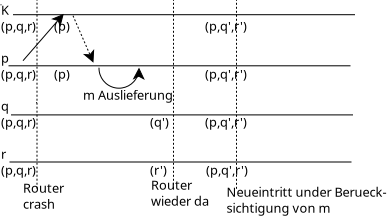 <?xml version="1.0" encoding="UTF-8"?>
<dia:diagram xmlns:dia="http://www.lysator.liu.se/~alla/dia/">
  <dia:layer name="Background" visible="true">
    <dia:object type="Standard - Line" version="0" id="O0">
      <dia:attribute name="obj_pos">
        <dia:point val="2.9,2"/>
      </dia:attribute>
      <dia:attribute name="obj_bb">
        <dia:rectangle val="2.9,2;20,2"/>
      </dia:attribute>
      <dia:attribute name="conn_endpoints">
        <dia:point val="2.9,2"/>
        <dia:point val="20,2"/>
      </dia:attribute>
      <dia:attribute name="numcp">
        <dia:int val="1"/>
      </dia:attribute>
      <dia:attribute name="line_width">
        <dia:real val="0"/>
      </dia:attribute>
    </dia:object>
    <dia:object type="Standard - Line" version="0" id="O1">
      <dia:attribute name="obj_pos">
        <dia:point val="2.675,4.555"/>
      </dia:attribute>
      <dia:attribute name="obj_bb">
        <dia:rectangle val="2.675,4.555;19.775,4.555"/>
      </dia:attribute>
      <dia:attribute name="conn_endpoints">
        <dia:point val="2.675,4.555"/>
        <dia:point val="19.775,4.555"/>
      </dia:attribute>
      <dia:attribute name="numcp">
        <dia:int val="1"/>
      </dia:attribute>
      <dia:attribute name="line_width">
        <dia:real val="0"/>
      </dia:attribute>
    </dia:object>
    <dia:object type="Standard - Line" version="0" id="O2">
      <dia:attribute name="obj_pos">
        <dia:point val="2.8,7.01"/>
      </dia:attribute>
      <dia:attribute name="obj_bb">
        <dia:rectangle val="2.8,7.01;19.9,7.01"/>
      </dia:attribute>
      <dia:attribute name="conn_endpoints">
        <dia:point val="2.8,7.01"/>
        <dia:point val="19.9,7.01"/>
      </dia:attribute>
      <dia:attribute name="numcp">
        <dia:int val="1"/>
      </dia:attribute>
      <dia:attribute name="line_width">
        <dia:real val="0"/>
      </dia:attribute>
    </dia:object>
    <dia:object type="Standard - Line" version="0" id="O3">
      <dia:attribute name="obj_pos">
        <dia:point val="2.725,9.365"/>
      </dia:attribute>
      <dia:attribute name="obj_bb">
        <dia:rectangle val="2.725,9.365;19.825,9.365"/>
      </dia:attribute>
      <dia:attribute name="conn_endpoints">
        <dia:point val="2.725,9.365"/>
        <dia:point val="19.825,9.365"/>
      </dia:attribute>
      <dia:attribute name="numcp">
        <dia:int val="1"/>
      </dia:attribute>
      <dia:attribute name="line_width">
        <dia:real val="0"/>
      </dia:attribute>
    </dia:object>
    <dia:object type="Standard - Text" version="1" id="O4">
      <dia:attribute name="obj_pos">
        <dia:point val="2.3,2"/>
      </dia:attribute>
      <dia:attribute name="obj_bb">
        <dia:rectangle val="2.3,1.494;16.538,12.189"/>
      </dia:attribute>
      <dia:attribute name="text">
        <dia:composite type="text">
          <dia:attribute name="string">
            <dia:string>#K
(p,q,r)      (p)                                             (p,q',r')

p
(p,q,r)      (p)                                             (p,q',r')

q
(p,q,r)                                      (q')            (p,q',r')

r
(p,q,r)                                      (r')             (p,q',r')

#</dia:string>
          </dia:attribute>
          <dia:attribute name="font">
            <dia:font family="sans" style="0" name="Helvetica"/>
          </dia:attribute>
          <dia:attribute name="height">
            <dia:real val="0.8"/>
          </dia:attribute>
          <dia:attribute name="pos">
            <dia:point val="2.3,2"/>
          </dia:attribute>
          <dia:attribute name="color">
            <dia:color val="#000000"/>
          </dia:attribute>
          <dia:attribute name="alignment">
            <dia:enum val="0"/>
          </dia:attribute>
        </dia:composite>
      </dia:attribute>
      <dia:attribute name="valign">
        <dia:enum val="3"/>
      </dia:attribute>
    </dia:object>
    <dia:object type="Standard - Line" version="0" id="O5">
      <dia:attribute name="obj_pos">
        <dia:point val="3.4,4.3"/>
      </dia:attribute>
      <dia:attribute name="obj_bb">
        <dia:rectangle val="3.4,1.672;5.777,4.3"/>
      </dia:attribute>
      <dia:attribute name="conn_endpoints">
        <dia:point val="3.4,4.3"/>
        <dia:point val="5.4,2"/>
      </dia:attribute>
      <dia:attribute name="numcp">
        <dia:int val="1"/>
      </dia:attribute>
      <dia:attribute name="line_width">
        <dia:real val="0"/>
      </dia:attribute>
      <dia:attribute name="end_arrow">
        <dia:enum val="22"/>
      </dia:attribute>
      <dia:attribute name="end_arrow_length">
        <dia:real val="0.5"/>
      </dia:attribute>
      <dia:attribute name="end_arrow_width">
        <dia:real val="0.5"/>
      </dia:attribute>
    </dia:object>
    <dia:object type="Standard - Line" version="0" id="O6">
      <dia:attribute name="obj_pos">
        <dia:point val="4.1,0.8"/>
      </dia:attribute>
      <dia:attribute name="obj_bb">
        <dia:rectangle val="4.1,0.8;4.1,10.75"/>
      </dia:attribute>
      <dia:attribute name="conn_endpoints">
        <dia:point val="4.1,0.8"/>
        <dia:point val="4.1,10.75"/>
      </dia:attribute>
      <dia:attribute name="numcp">
        <dia:int val="1"/>
      </dia:attribute>
      <dia:attribute name="line_width">
        <dia:real val="0"/>
      </dia:attribute>
      <dia:attribute name="line_style">
        <dia:enum val="4"/>
      </dia:attribute>
    </dia:object>
    <dia:object type="Standard - Text" version="1" id="O7">
      <dia:attribute name="obj_pos">
        <dia:point val="3.4,10.9"/>
      </dia:attribute>
      <dia:attribute name="obj_bb">
        <dia:rectangle val="3.4,10.34;5.35,12.132"/>
      </dia:attribute>
      <dia:attribute name="text">
        <dia:composite type="text">
          <dia:attribute name="string">
            <dia:string>#Router
crash#</dia:string>
          </dia:attribute>
          <dia:attribute name="font">
            <dia:font family="sans" style="0" name="Helvetica"/>
          </dia:attribute>
          <dia:attribute name="height">
            <dia:real val="0.8"/>
          </dia:attribute>
          <dia:attribute name="pos">
            <dia:point val="3.4,10.9"/>
          </dia:attribute>
          <dia:attribute name="color">
            <dia:color val="#000000"/>
          </dia:attribute>
          <dia:attribute name="alignment">
            <dia:enum val="0"/>
          </dia:attribute>
        </dia:composite>
      </dia:attribute>
      <dia:attribute name="valign">
        <dia:enum val="3"/>
      </dia:attribute>
    </dia:object>
    <dia:object type="Standard - Text" version="1" id="O8">
      <dia:attribute name="obj_pos">
        <dia:point val="1.8,2.75"/>
      </dia:attribute>
      <dia:attribute name="obj_bb">
        <dia:rectangle val="1.78,2.33;1.8,3.59"/>
      </dia:attribute>
      <dia:attribute name="text">
        <dia:composite type="text">
          <dia:attribute name="string">
            <dia:string>##</dia:string>
          </dia:attribute>
          <dia:attribute name="font">
            <dia:font family="sans" style="0" name="Helvetica"/>
          </dia:attribute>
          <dia:attribute name="height">
            <dia:real val="0.8"/>
          </dia:attribute>
          <dia:attribute name="pos">
            <dia:point val="1.8,2.75"/>
          </dia:attribute>
          <dia:attribute name="color">
            <dia:color val="#000000"/>
          </dia:attribute>
          <dia:attribute name="alignment">
            <dia:enum val="0"/>
          </dia:attribute>
        </dia:composite>
      </dia:attribute>
      <dia:attribute name="valign">
        <dia:enum val="3"/>
      </dia:attribute>
    </dia:object>
    <dia:object type="Standard - Arc" version="0" id="O9">
      <dia:attribute name="obj_pos">
        <dia:point val="7.2,4.65"/>
      </dia:attribute>
      <dia:attribute name="obj_bb">
        <dia:rectangle val="7.2,4.2;9.213,5.675"/>
      </dia:attribute>
      <dia:attribute name="conn_endpoints">
        <dia:point val="7.2,4.65"/>
        <dia:point val="9.2,4.7"/>
      </dia:attribute>
      <dia:attribute name="curve_distance">
        <dia:real val="1"/>
      </dia:attribute>
      <dia:attribute name="line_width">
        <dia:real val="0"/>
      </dia:attribute>
      <dia:attribute name="end_arrow">
        <dia:enum val="22"/>
      </dia:attribute>
      <dia:attribute name="end_arrow_length">
        <dia:real val="0.5"/>
      </dia:attribute>
      <dia:attribute name="end_arrow_width">
        <dia:real val="0.5"/>
      </dia:attribute>
    </dia:object>
    <dia:object type="Standard - Line" version="0" id="O10">
      <dia:attribute name="obj_pos">
        <dia:point val="5.9,2.05"/>
      </dia:attribute>
      <dia:attribute name="obj_bb">
        <dia:rectangle val="5.9,2.05;7.359,4.549"/>
      </dia:attribute>
      <dia:attribute name="conn_endpoints">
        <dia:point val="5.9,2.05"/>
        <dia:point val="6.9,4.35"/>
      </dia:attribute>
      <dia:attribute name="numcp">
        <dia:int val="1"/>
      </dia:attribute>
      <dia:attribute name="line_width">
        <dia:real val="0"/>
      </dia:attribute>
      <dia:attribute name="line_style">
        <dia:enum val="4"/>
      </dia:attribute>
      <dia:attribute name="end_arrow">
        <dia:enum val="22"/>
      </dia:attribute>
      <dia:attribute name="end_arrow_length">
        <dia:real val="0.5"/>
      </dia:attribute>
      <dia:attribute name="end_arrow_width">
        <dia:real val="0.5"/>
      </dia:attribute>
    </dia:object>
    <dia:object type="Standard - Text" version="1" id="O11">
      <dia:attribute name="obj_pos">
        <dia:point val="6.4,6.25"/>
      </dia:attribute>
      <dia:attribute name="obj_bb">
        <dia:rectangle val="6.4,5.69;10.835,6.682"/>
      </dia:attribute>
      <dia:attribute name="text">
        <dia:composite type="text">
          <dia:attribute name="string">
            <dia:string>#m Auslieferung#</dia:string>
          </dia:attribute>
          <dia:attribute name="font">
            <dia:font family="sans" style="0" name="Helvetica"/>
          </dia:attribute>
          <dia:attribute name="height">
            <dia:real val="0.8"/>
          </dia:attribute>
          <dia:attribute name="pos">
            <dia:point val="6.4,6.25"/>
          </dia:attribute>
          <dia:attribute name="color">
            <dia:color val="#000000"/>
          </dia:attribute>
          <dia:attribute name="alignment">
            <dia:enum val="0"/>
          </dia:attribute>
        </dia:composite>
      </dia:attribute>
      <dia:attribute name="valign">
        <dia:enum val="3"/>
      </dia:attribute>
    </dia:object>
    <dia:object type="Standard - Line" version="0" id="O12">
      <dia:attribute name="obj_pos">
        <dia:point val="4.05,6.4"/>
      </dia:attribute>
      <dia:attribute name="obj_bb">
        <dia:rectangle val="4.05,6.4;4.1,6.4"/>
      </dia:attribute>
      <dia:attribute name="conn_endpoints">
        <dia:point val="4.05,6.4"/>
        <dia:point val="4.1,6.4"/>
      </dia:attribute>
      <dia:attribute name="numcp">
        <dia:int val="1"/>
      </dia:attribute>
      <dia:attribute name="line_width">
        <dia:real val="0"/>
      </dia:attribute>
      <dia:attribute name="line_style">
        <dia:enum val="4"/>
      </dia:attribute>
    </dia:object>
    <dia:object type="Standard - Line" version="0" id="O13">
      <dia:attribute name="obj_pos">
        <dia:point val="2.275,1.505"/>
      </dia:attribute>
      <dia:attribute name="obj_bb">
        <dia:rectangle val="2.275,1.505;2.325,1.505"/>
      </dia:attribute>
      <dia:attribute name="conn_endpoints">
        <dia:point val="2.275,1.505"/>
        <dia:point val="2.325,1.505"/>
      </dia:attribute>
      <dia:attribute name="numcp">
        <dia:int val="1"/>
      </dia:attribute>
      <dia:attribute name="line_width">
        <dia:real val="0"/>
      </dia:attribute>
      <dia:attribute name="line_style">
        <dia:enum val="4"/>
      </dia:attribute>
    </dia:object>
    <dia:object type="Standard - Line" version="0" id="O14">
      <dia:attribute name="obj_pos">
        <dia:point val="10.925,0.805"/>
      </dia:attribute>
      <dia:attribute name="obj_bb">
        <dia:rectangle val="10.925,0.805;10.925,10.755"/>
      </dia:attribute>
      <dia:attribute name="conn_endpoints">
        <dia:point val="10.925,0.805"/>
        <dia:point val="10.925,10.755"/>
      </dia:attribute>
      <dia:attribute name="numcp">
        <dia:int val="1"/>
      </dia:attribute>
      <dia:attribute name="line_width">
        <dia:real val="0"/>
      </dia:attribute>
      <dia:attribute name="line_style">
        <dia:enum val="4"/>
      </dia:attribute>
    </dia:object>
    <dia:object type="Standard - Text" version="1" id="O15">
      <dia:attribute name="obj_pos">
        <dia:point val="9.8,10.75"/>
      </dia:attribute>
      <dia:attribute name="obj_bb">
        <dia:rectangle val="9.8,10.19;12.695,11.982"/>
      </dia:attribute>
      <dia:attribute name="text">
        <dia:composite type="text">
          <dia:attribute name="string">
            <dia:string>#Router
wieder da#</dia:string>
          </dia:attribute>
          <dia:attribute name="font">
            <dia:font family="sans" style="0" name="Helvetica"/>
          </dia:attribute>
          <dia:attribute name="height">
            <dia:real val="0.8"/>
          </dia:attribute>
          <dia:attribute name="pos">
            <dia:point val="9.8,10.75"/>
          </dia:attribute>
          <dia:attribute name="color">
            <dia:color val="#000000"/>
          </dia:attribute>
          <dia:attribute name="alignment">
            <dia:enum val="0"/>
          </dia:attribute>
        </dia:composite>
      </dia:attribute>
      <dia:attribute name="valign">
        <dia:enum val="3"/>
      </dia:attribute>
    </dia:object>
    <dia:object type="Standard - Line" version="0" id="O16">
      <dia:attribute name="obj_pos">
        <dia:point val="14.075,0.805"/>
      </dia:attribute>
      <dia:attribute name="obj_bb">
        <dia:rectangle val="14.075,0.805;14.075,10.755"/>
      </dia:attribute>
      <dia:attribute name="conn_endpoints">
        <dia:point val="14.075,0.805"/>
        <dia:point val="14.075,10.755"/>
      </dia:attribute>
      <dia:attribute name="numcp">
        <dia:int val="1"/>
      </dia:attribute>
      <dia:attribute name="line_width">
        <dia:real val="0"/>
      </dia:attribute>
      <dia:attribute name="line_style">
        <dia:enum val="4"/>
      </dia:attribute>
    </dia:object>
    <dia:object type="Standard - Text" version="1" id="O17">
      <dia:attribute name="obj_pos">
        <dia:point val="13.575,11.098"/>
      </dia:attribute>
      <dia:attribute name="obj_bb">
        <dia:rectangle val="13.575,10.538;21.4,12.329"/>
      </dia:attribute>
      <dia:attribute name="text">
        <dia:composite type="text">
          <dia:attribute name="string">
            <dia:string>#Neueintritt under Berueck-
sichtigung von m#</dia:string>
          </dia:attribute>
          <dia:attribute name="font">
            <dia:font family="sans" style="0" name="Helvetica"/>
          </dia:attribute>
          <dia:attribute name="height">
            <dia:real val="0.8"/>
          </dia:attribute>
          <dia:attribute name="pos">
            <dia:point val="13.575,11.098"/>
          </dia:attribute>
          <dia:attribute name="color">
            <dia:color val="#000000"/>
          </dia:attribute>
          <dia:attribute name="alignment">
            <dia:enum val="0"/>
          </dia:attribute>
        </dia:composite>
      </dia:attribute>
      <dia:attribute name="valign">
        <dia:enum val="3"/>
      </dia:attribute>
    </dia:object>
  </dia:layer>
</dia:diagram>
